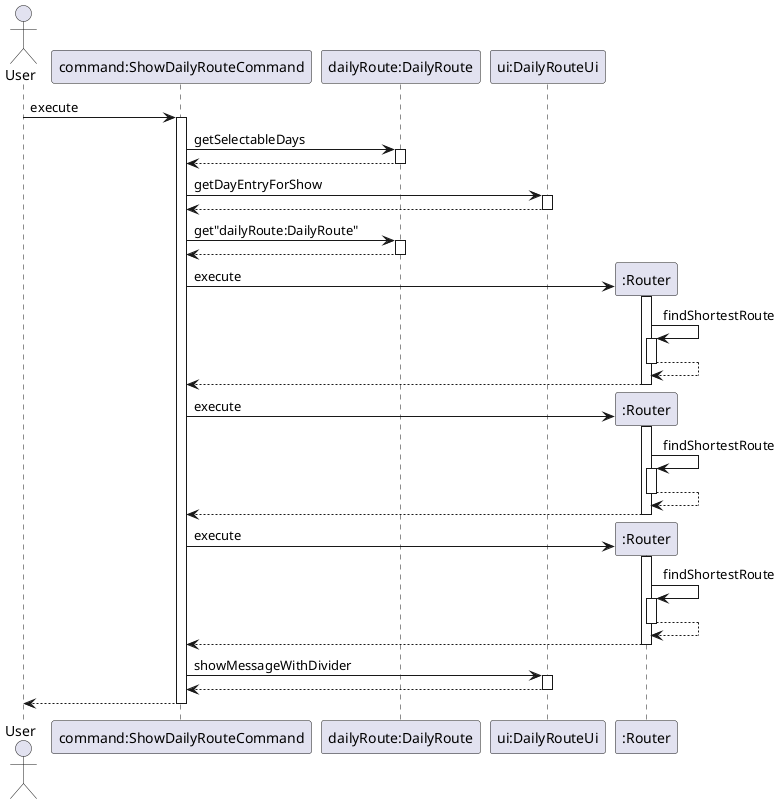@startuml
actor User
User -> "command:ShowDailyRouteCommand" : execute
activate "command:ShowDailyRouteCommand"
"command:ShowDailyRouteCommand" -> "dailyRoute:DailyRoute" : getSelectableDays
activate "dailyRoute:DailyRoute"
return
deactivate "dailyRoute:DailyRoute"
"command:ShowDailyRouteCommand" -> "ui:DailyRouteUi" : getDayEntryForShow
activate "ui:DailyRouteUi"
return
deactivate "ui:DailyRouteUi"
"command:ShowDailyRouteCommand" -> "dailyRoute:DailyRoute" : get"dailyRoute:DailyRoute"
activate "dailyRoute:DailyRoute"
return
deactivate "dailyRoute:DailyRoute"

create ":Router"
"command:ShowDailyRouteCommand" -> ":Router" : execute
activate ":Router"
":Router" -> ":Router" : findShortestRoute
activate ":Router"
return
return

create ":Router"
"command:ShowDailyRouteCommand" -> ":Router" : execute
activate ":Router"
":Router" -> ":Router" : findShortestRoute
activate ":Router"
return
return
create ":Router"
"command:ShowDailyRouteCommand" -> ":Router" : execute
activate ":Router"
":Router" -> ":Router" : findShortestRoute
activate ":Router"
return
return

"command:ShowDailyRouteCommand" -> "ui:DailyRouteUi": showMessageWithDivider
activate "ui:DailyRouteUi"
return
deactivate "ui:DailyRouteUi"
"command:ShowDailyRouteCommand" --> User
deactivate "command:ShowDailyRouteCommand"
@enduml
